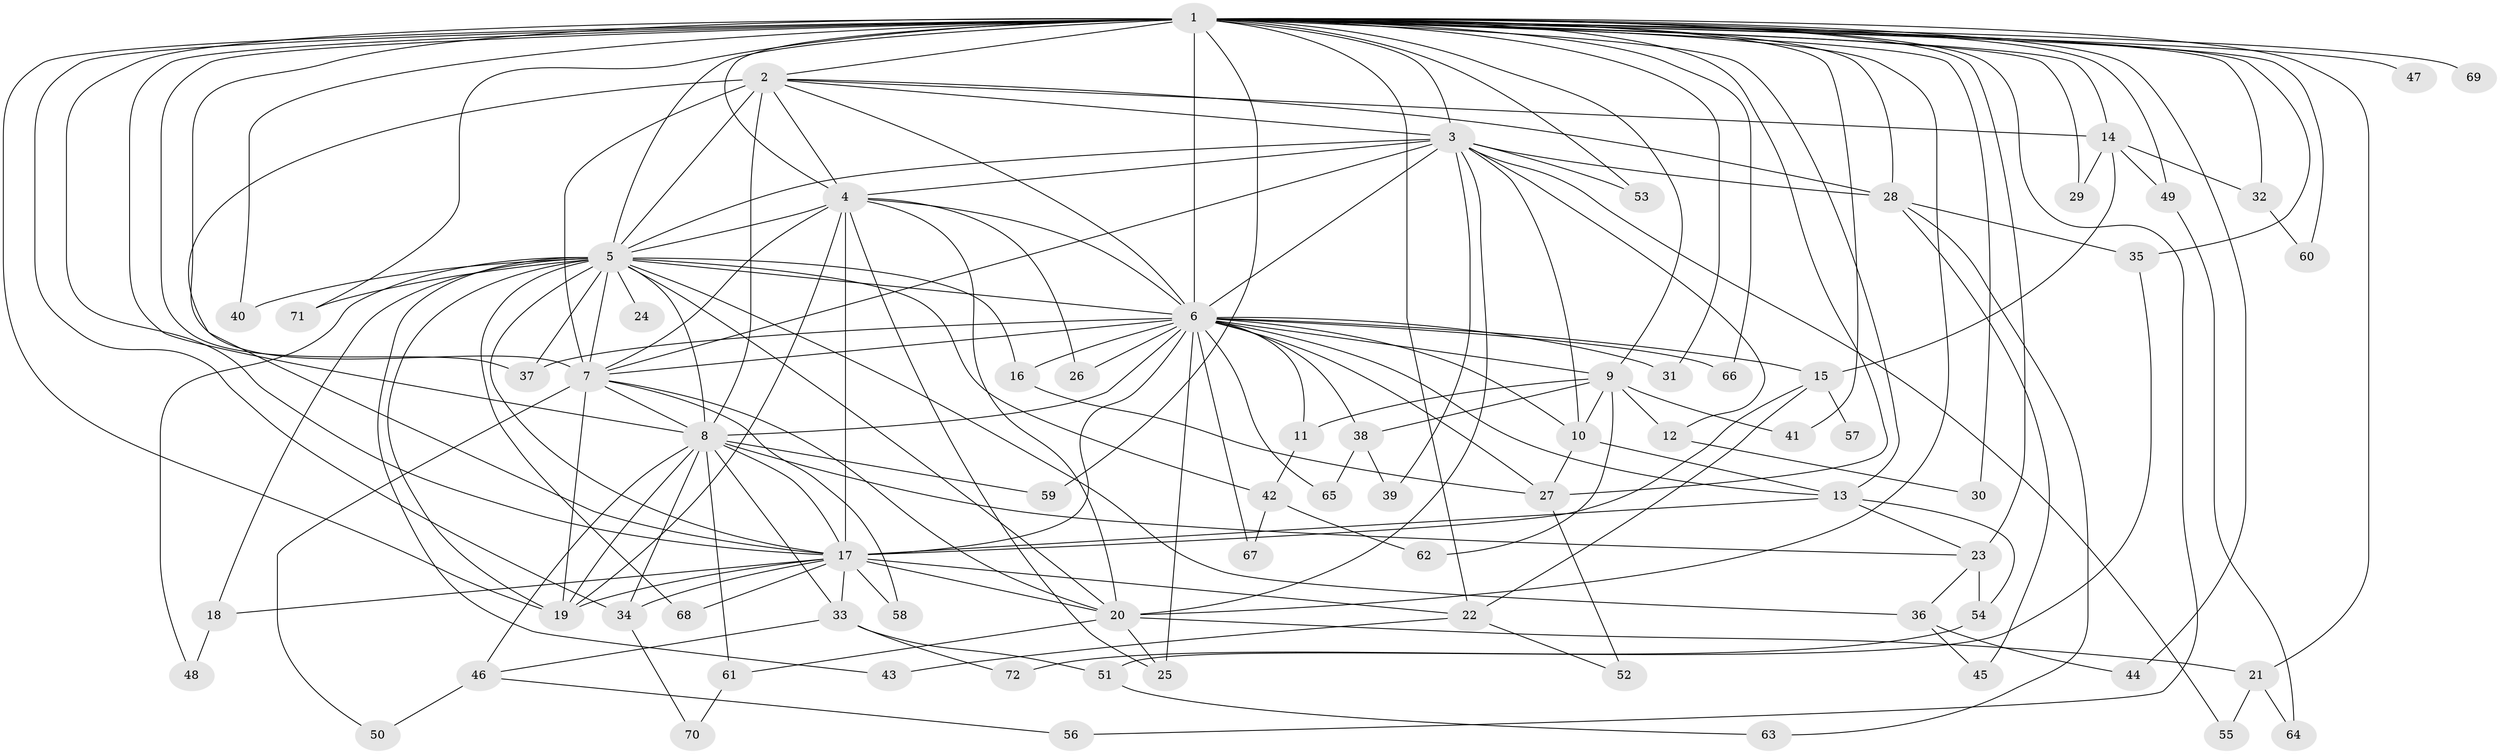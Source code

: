 // original degree distribution, {16: 0.006944444444444444, 28: 0.013888888888888888, 19: 0.006944444444444444, 27: 0.006944444444444444, 17: 0.013888888888888888, 23: 0.006944444444444444, 30: 0.006944444444444444, 32: 0.006944444444444444, 4: 0.11805555555555555, 9: 0.006944444444444444, 3: 0.2222222222222222, 6: 0.034722222222222224, 7: 0.013888888888888888, 8: 0.006944444444444444, 5: 0.027777777777777776, 2: 0.5}
// Generated by graph-tools (version 1.1) at 2025/35/03/09/25 02:35:08]
// undirected, 72 vertices, 174 edges
graph export_dot {
graph [start="1"]
  node [color=gray90,style=filled];
  1;
  2;
  3;
  4;
  5;
  6;
  7;
  8;
  9;
  10;
  11;
  12;
  13;
  14;
  15;
  16;
  17;
  18;
  19;
  20;
  21;
  22;
  23;
  24;
  25;
  26;
  27;
  28;
  29;
  30;
  31;
  32;
  33;
  34;
  35;
  36;
  37;
  38;
  39;
  40;
  41;
  42;
  43;
  44;
  45;
  46;
  47;
  48;
  49;
  50;
  51;
  52;
  53;
  54;
  55;
  56;
  57;
  58;
  59;
  60;
  61;
  62;
  63;
  64;
  65;
  66;
  67;
  68;
  69;
  70;
  71;
  72;
  1 -- 2 [weight=6.0];
  1 -- 3 [weight=5.0];
  1 -- 4 [weight=7.0];
  1 -- 5 [weight=5.0];
  1 -- 6 [weight=9.0];
  1 -- 7 [weight=5.0];
  1 -- 8 [weight=6.0];
  1 -- 9 [weight=2.0];
  1 -- 13 [weight=1.0];
  1 -- 14 [weight=4.0];
  1 -- 17 [weight=2.0];
  1 -- 19 [weight=1.0];
  1 -- 20 [weight=2.0];
  1 -- 21 [weight=1.0];
  1 -- 22 [weight=3.0];
  1 -- 23 [weight=1.0];
  1 -- 27 [weight=1.0];
  1 -- 28 [weight=1.0];
  1 -- 29 [weight=1.0];
  1 -- 30 [weight=1.0];
  1 -- 31 [weight=1.0];
  1 -- 32 [weight=2.0];
  1 -- 34 [weight=1.0];
  1 -- 35 [weight=1.0];
  1 -- 37 [weight=1.0];
  1 -- 40 [weight=1.0];
  1 -- 41 [weight=1.0];
  1 -- 44 [weight=1.0];
  1 -- 47 [weight=2.0];
  1 -- 49 [weight=1.0];
  1 -- 53 [weight=1.0];
  1 -- 56 [weight=1.0];
  1 -- 59 [weight=1.0];
  1 -- 60 [weight=1.0];
  1 -- 66 [weight=1.0];
  1 -- 69 [weight=2.0];
  1 -- 71 [weight=1.0];
  2 -- 3 [weight=2.0];
  2 -- 4 [weight=1.0];
  2 -- 5 [weight=2.0];
  2 -- 6 [weight=1.0];
  2 -- 7 [weight=2.0];
  2 -- 8 [weight=12.0];
  2 -- 14 [weight=1.0];
  2 -- 17 [weight=2.0];
  2 -- 28 [weight=1.0];
  3 -- 4 [weight=1.0];
  3 -- 5 [weight=1.0];
  3 -- 6 [weight=1.0];
  3 -- 7 [weight=1.0];
  3 -- 10 [weight=1.0];
  3 -- 12 [weight=1.0];
  3 -- 20 [weight=1.0];
  3 -- 28 [weight=2.0];
  3 -- 39 [weight=1.0];
  3 -- 53 [weight=1.0];
  3 -- 55 [weight=1.0];
  4 -- 5 [weight=1.0];
  4 -- 6 [weight=1.0];
  4 -- 7 [weight=1.0];
  4 -- 17 [weight=11.0];
  4 -- 19 [weight=1.0];
  4 -- 20 [weight=1.0];
  4 -- 25 [weight=1.0];
  4 -- 26 [weight=1.0];
  5 -- 6 [weight=1.0];
  5 -- 7 [weight=1.0];
  5 -- 8 [weight=1.0];
  5 -- 16 [weight=1.0];
  5 -- 17 [weight=1.0];
  5 -- 18 [weight=1.0];
  5 -- 19 [weight=1.0];
  5 -- 20 [weight=1.0];
  5 -- 24 [weight=1.0];
  5 -- 36 [weight=1.0];
  5 -- 37 [weight=1.0];
  5 -- 40 [weight=1.0];
  5 -- 42 [weight=1.0];
  5 -- 43 [weight=1.0];
  5 -- 48 [weight=1.0];
  5 -- 68 [weight=1.0];
  5 -- 71 [weight=1.0];
  6 -- 7 [weight=1.0];
  6 -- 8 [weight=1.0];
  6 -- 9 [weight=1.0];
  6 -- 10 [weight=1.0];
  6 -- 11 [weight=1.0];
  6 -- 13 [weight=1.0];
  6 -- 15 [weight=1.0];
  6 -- 16 [weight=1.0];
  6 -- 17 [weight=1.0];
  6 -- 25 [weight=1.0];
  6 -- 26 [weight=1.0];
  6 -- 27 [weight=1.0];
  6 -- 31 [weight=1.0];
  6 -- 37 [weight=1.0];
  6 -- 38 [weight=1.0];
  6 -- 65 [weight=1.0];
  6 -- 66 [weight=1.0];
  6 -- 67 [weight=1.0];
  7 -- 8 [weight=2.0];
  7 -- 19 [weight=1.0];
  7 -- 20 [weight=1.0];
  7 -- 50 [weight=1.0];
  7 -- 58 [weight=1.0];
  8 -- 17 [weight=1.0];
  8 -- 19 [weight=2.0];
  8 -- 23 [weight=1.0];
  8 -- 33 [weight=1.0];
  8 -- 34 [weight=1.0];
  8 -- 46 [weight=1.0];
  8 -- 59 [weight=1.0];
  8 -- 61 [weight=1.0];
  9 -- 10 [weight=1.0];
  9 -- 11 [weight=1.0];
  9 -- 12 [weight=1.0];
  9 -- 38 [weight=1.0];
  9 -- 41 [weight=1.0];
  9 -- 62 [weight=1.0];
  10 -- 13 [weight=1.0];
  10 -- 27 [weight=1.0];
  11 -- 42 [weight=1.0];
  12 -- 30 [weight=1.0];
  13 -- 17 [weight=1.0];
  13 -- 23 [weight=1.0];
  13 -- 54 [weight=1.0];
  14 -- 15 [weight=1.0];
  14 -- 29 [weight=1.0];
  14 -- 32 [weight=1.0];
  14 -- 49 [weight=1.0];
  15 -- 17 [weight=1.0];
  15 -- 22 [weight=1.0];
  15 -- 57 [weight=1.0];
  16 -- 27 [weight=1.0];
  17 -- 18 [weight=1.0];
  17 -- 19 [weight=1.0];
  17 -- 20 [weight=1.0];
  17 -- 22 [weight=1.0];
  17 -- 33 [weight=1.0];
  17 -- 34 [weight=1.0];
  17 -- 58 [weight=1.0];
  17 -- 68 [weight=1.0];
  18 -- 48 [weight=1.0];
  20 -- 21 [weight=1.0];
  20 -- 25 [weight=1.0];
  20 -- 61 [weight=1.0];
  21 -- 55 [weight=1.0];
  21 -- 64 [weight=1.0];
  22 -- 43 [weight=1.0];
  22 -- 52 [weight=1.0];
  23 -- 36 [weight=1.0];
  23 -- 54 [weight=1.0];
  27 -- 52 [weight=1.0];
  28 -- 35 [weight=1.0];
  28 -- 45 [weight=1.0];
  28 -- 63 [weight=1.0];
  32 -- 60 [weight=1.0];
  33 -- 46 [weight=1.0];
  33 -- 51 [weight=1.0];
  33 -- 72 [weight=1.0];
  34 -- 70 [weight=1.0];
  35 -- 51 [weight=1.0];
  36 -- 44 [weight=1.0];
  36 -- 45 [weight=1.0];
  38 -- 39 [weight=1.0];
  38 -- 65 [weight=1.0];
  42 -- 62 [weight=1.0];
  42 -- 67 [weight=1.0];
  46 -- 50 [weight=1.0];
  46 -- 56 [weight=1.0];
  49 -- 64 [weight=1.0];
  51 -- 63 [weight=1.0];
  54 -- 72 [weight=1.0];
  61 -- 70 [weight=1.0];
}
